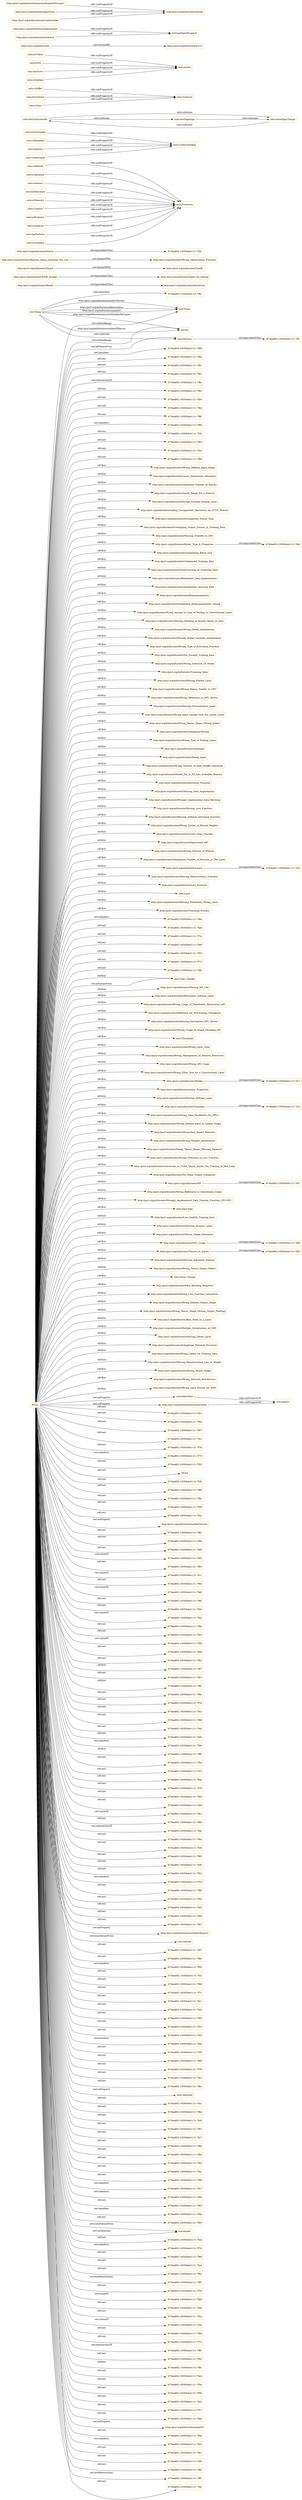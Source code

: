digraph ar2dtool_diagram { 
rankdir=LR;
size="1501"
node [shape = rectangle, color="orange"]; "http://purl.org/milto/onto/Wrong_Defined_Input_Shape" "http://purl.org/milto/onto/Layers_Dimensions_Mismatch" "http://purl.org/milto/onto/Suboptimal_Number_of_Epochs" "http://purl.org/milto/onto/Small_Range_For_a_Feature" "http://purl.org/milto/onto/Missing_Average_Pooling_Layer" "http://purl.org/milto/onto/Recall" "http://purl.org/milto/onto/Calling_Unsupported_Operations_on_CUDA_Tensors" "http://purl.org/milto/onto/Incompatible_Tensor_Type" "http://purl.org/milto/onto/Overlapping_Output_Classes_in_Training_Data" "-674ba802:19305eb4113:-7fb2" "-674ba802:19305eb4113:-7fd6" "http://purl.org/milto/onto/Missing_Transfer_to_GPU" "http://purl.org/milto/onto/Model_Type_&_Properties" "http://purl.org/milto/onto/Suboptimal_Batch_Size" "http://purl.org/milto/onto/Unbalanced_Training_Data" "http://purl.org/milto/onto/Preprocessing_of_Trainning_Data" "http://purl.org/milto/onto/Redundant_Data_Augmentation" "http://purl.org/milto/onto/Suboptimal_Learning_Rate" "-674ba802:19305eb4113:-7fe7" "http://purl.org/milto/onto/Hyperparameters" "http://purl.org/milto/onto/Suboptimal_Hyperparameters_Tuning" "http://purl.org/milto/onto/Wrong_Amount_&_type_of_Pooling_in_Convolutional_Layer" "http://purl.org/milto/onto/Missing_Masking_of_Invalid_Values_to_Zero" "http://purl.org/milto/onto/Wrong_Model_Initialization" "http://purl.org/milto/onto/Missing_Global_Variables_Initialisation" "http://purl.org/milto/onto#A/B_testing" "http://purl.org/milto/onto/Wrong_Type_of_Activetion_Function" "http://purl.org/milto/onto/Not_Enough_Training_Data" "http://purl.org/milto/onto/Wrong_Selection_Of_Model" "-674ba802:19305eb4113:-7fc2" "http://purl.org/milto/onto/Trainning_Data" "http://purl.org/milto/onto/Missing_Flatten_Layer" "http://purl.org/milto/onto/Wrong_Tensor_Tranfer_to_GPU" "-674ba802:19305eb4113:-7ff1" "http://purl.org/milto/onto/Wrong_Reference_to_GPU_Device" "http://purl.org/milto/onto/Missing_Normalization_Layer" "http://purl.org/milto/onto/Wrong_Input_Sample_Size_For_Linear_Layer" "http://purl.org/milto/onto/Wrong_Tensor_Shape_(Wrong_Index)" "http://purl.org/milto/onto/Validation/Testing" "http://purl.org/milto/onto/Wrong_Type_of_Pooling_Layer" "http://purl.org/milto/onto/Optimizer" "http://purl.org/milto/onto/Wrong_Input" "http://purl.org/milto/onto/Wrong_Position_of_Data_Shuffle_Operation" "http://purl.org/milto/onto/Model_Too_to_Fit_Into_Avaliable_Memory" "http://purl.org/milto/onto/Activation_Function" "http://purl.org/milto/onto/TypeA" "http://purl.org/milto/onto/Sensitivity" "http://purl.org/milto/onto/Missing_Data_Augmetation" "http://purl.org/milto/onto/Wrongly_Implemented_Data_Batching" "http://purl.org/milto/onto/Missing_Loss_Function" "http://purl.org/milto/onto/Missing_Softmax_Activation_Function" "http://purl.org/milto/onto/Wrong_format_of_Passed_Weights" "http://purl.org/milto/onto/Incorrect_State_Sharing" "http://purl.org/milto/onto/Deprecated_API" "http://purl.org/milto/onto/Wrong_Slection_of_Feature" "http://purl.org/milto/onto/Suboptimal_Number_of_Neurons_in_The_Layer" "http://purl.org/milto/onto/Layers" "http://purl.org/milto/onto/Missing_Reluactivation_Function" "http://purl.org/milto/onto/Wrong_Optimisation_Function" "http://purl.org/milto/onto/TypeB" "http://purl.org/milto/onto/Loss_Function" "onto:Layer" "http://purl.org/milto/onto/Missing_Redundant_Wrong_Layer" "http://purl.org/milto/onto/Trainning_Process" "onto:Neuron" "http://purl.org/milto/onto/Epsilon_Adam_Optmiser_Too_Low" "onto:Sign_Change" "http://purl.org/milto/onto/Missing_API_Call" "http://purl.org/milto/onto/Redundant_Softmax_Layer" "http://purl.org/milto/onto/Wrong_Usage_of_Placeholder_Restoration_API" "http://purl.org/milto/onto/Reference_for_Non-Exiting_Checkpoint" "http://purl.org/milto/onto/Missing_Destination_GPU_Devise" "http://purl.org/milto/onto/Wrong_Usage_of_Image_Decoding_API" "onto:Threshold" "http://purl.org/milto/onto/Wrong_Layer_Type" "http://purl.org/milto/onto/Wrong_Manegement_of_Memory_Resources" "-674ba802:19305eb4113:-7fb9" "http://purl.org/milto/onto/Wrong_API_Usage" "http://purl.org/milto/onto/Wrong_Filter_Size_for_a_Convolutional_Layer" "http://purl.org/milto/onto/Model" "http://purl.org/milto/onto/Layer_Properties" "http://purl.org/milto/onto/Missing_Softmax_Layer" "http://purl.org/milto/onto/Trainning" "http://purl.org/milto/onto/Wrong_Data_Parallelism_On_GPUs" "http://purl.org/milto/onto/Wrong_Defined_Input_&_Output_Shape" "http://purl.org/milto/onto/Discarding_Import_Features" "http://purl.org/milto/onto/Wrong_Weights_Initialization" "http://purl.org/milto/onto/Wrong_Tensor_Shape_(Missing_Squeeze)" "-674ba802:19305eb4113:-7fc7" "http://purl.org/milto/onto/Wrong_Selection_of_Loss_Function" "http://purl.org/milto/onto/Failure" "http://purl.org/milto/onto/Conversion_to_CUDA_Tensor_Inside_The_Training_&_Test_Loop" "http://purl.org/milto/onto/Too_Many_Output_Categories" "http://purl.org/milto/onto/API" "http://purl.org/milto/onto/Split-run_testing" "http://purl.org/milto/onto/Wrong_Reference_to_Operational_Graph" "http://purl.org/milto/onto/Wrongly_Implemented_Data_Transfer_Function_CPU-GPU" "onto:Sign-Sign" "http://purl.org/milto/onto/Low_Quallity_Training_Data" "http://purl.org/milto/onto/Missing_Dropout_Layer" "http://purl.org/milto/onto/Tensor_Shape_Mismatch" "-674ba802:19305eb4113:-7fcb" "http://purl.org/milto/onto/GPU_Usage" "http://purl.org/milto/onto/Tensors_&_Inputs" "http://purl.org/milto/onto/Missing_Argument_Scoping" "http://purl.org/milto/onto/Wrong_Tensor_Shape_(Other)" "onto:Value_Change" "http://purl.org/milto/onto/Data_Batching_Required" "http://purl.org/milto/onto/Wrong_Loss_Function_Calculation" "http://purl.org/milto/onto/Wrong_Defined_Output_Shape" "http://purl.org/milto/onto/Wrong_Tensor_Shape_(Wrong_Output_Padding)" "http://purl.org/milto/onto/Bias_Need_In_a_Layer" "http://purl.org/milto/onto/Multiple_Initialization_of_CNN" "http://purl.org/milto/onto/Missing_Dense_Layer" "-674ba802:19305eb4113:-7fdc" "http://purl.org/milto/onto/Suboptimal_Network_Structure" "http://purl.org/milto/onto/Wrong_Labels_for_Training_Data" "http://purl.org/milto/onto/Missing_Regularisation_Loss_&_Weight" "http://purl.org/milto/onto/Wrong_Tensor_Shape" "http://purl.org/milto/onto/Wrong_Network_Architecture" "http://purl.org/milto/onto/Wrong_input_Format_for_RNN" ; /*classes style*/
	"onto:isIdentify" -> "onto:Processes" [ label = "rdfs:subPropertyOf" ];
	"onto:isInvestigate" -> "onto:Understanding" [ label = "rdfs:subPropertyOf" ];
	"onto:testSubsumesBy" -> "onto:testeSignChange" [ label = "onto:subsume" ];
	"onto:testSubsumesBy" -> "onto:testSignSign" [ label = "onto:subsume" ];
	"onto:isExamine" -> "onto:Understanding" [ label = "rdfs:subPropertyOf" ];
	"onto:isDiffer" -> "onto:Contrast" [ label = "rdfs:subPropertyOf" ];
	"onto:isOptimize" -> "onto:Processes" [ label = "rdfs:subPropertyOf" ];
	"onto:isUtilize" -> "onto:Action" [ label = "rdfs:subPropertyOf" ];
	"onto:isAssess" -> "onto:Processes" [ label = "rdfs:subPropertyOf" ];
	"onto:bleuValue" -> "onto:metric" [ label = "rdfs:subPropertyOf" ];
	"http://purl.org/milto/onto/Trainning" -> "-674ba802:19305eb4113:-7fc2" [ label = "owl:equivalentClass" ];
	"http://purl.org/milto/onto#A/B_testing" -> "http://purl.org/milto/onto/Split-run_testing" [ label = "owl:equivalentClass" ];
	"http://purl.org/milto/onto/accuracyValue" -> "onto:metric" [ label = "rdfs:subPropertyOf" ];
	"http://purl.org/milto/onto" -> "http://purl.org/milto/onto/6.0.0" [ label = "owl:versionIRI" ];
	"onto:lsDetermine" -> "onto:Processes" [ label = "rdfs:subPropertyOf" ];
	"http://purl.org/milto/onto/isDeprecated" -> "owl:topObjectProperty" [ label = "rdfs:subPropertyOf" ];
	"http://purl.org/milto/onto/Recall" -> "http://purl.org/milto/onto/Sensitivity" [ label = "owl:equivalentClass" ];
	"onto:isFix" -> "onto:Action" [ label = "rdfs:subPropertyOf" ];
	"onto:Explore" -> "onto:Understanding" [ label = "rdfs:subPropertyOf" ];
	"http://purl.org/milto/onto/Model" -> "-674ba802:19305eb4113:-7fc7" [ label = "owl:equivalentClass" ];
	"http://purl.org/milto/onto/neuronsNumberPerLayer" -> "http://purl.org/milto/onto/setting" [ label = "rdfs:subPropertyOf" ];
	"http://purl.org/milto/onto/API" -> "-674ba802:19305eb4113:-7fe7" [ label = "owl:equivalentClass" ];
	"http://purl.org/milto/onto/TypeA" -> "http://purl.org/milto/onto/TypeB" [ label = "owl:disjointWith" ];
	"onto:hasSolve" -> "onto:Action" [ label = "rdfs:subPropertyOf" ];
	"http://purl.org/milto/onto/Epsilon_Adam_Optmiser_Too_Low" -> "http://purl.org/milto/onto/Wrong_Optimisation_Function" [ label = "owl:disjointWith" ];
	"http://purl.org/milto/onto/Layers" -> "-674ba802:19305eb4113:-7fcb" [ label = "owl:equivalentClass" ];
	"onto:Understand" -> "onto:Understanding" [ label = "rdfs:subPropertyOf" ];
	"onto:Neuron" -> "-674ba802:19305eb4113:-7ff1" [ label = "owl:equivalentClass" ];
	"NULL" -> "http://purl.org/milto/onto/Wrong_Filter_Size_for_a_Convolutional_Layer" [ label = "rdf:first" ];
	"NULL" -> "http://purl.org/milto/onto/Wrong_Tensor_Shape_(Missing_Squeeze)" [ label = "rdf:first" ];
	"NULL" -> "-674ba802:19305eb4113:-7fe3" [ label = "rdf:rest" ];
	"NULL" -> "-674ba802:19305eb4113:-7f5d" [ label = "rdf:rest" ];
	"NULL" -> "-674ba802:19305eb4113:-7f97" [ label = "rdf:rest" ];
	"NULL" -> "http://purl.org/milto/onto/Model_Type_&_Properties" [ label = "rdf:first" ];
	"NULL" -> "-674ba802:19305eb4113:-7fa1" [ label = "rdf:rest" ];
	"NULL" -> "-674ba802:19305eb4113:-7f76" [ label = "rdf:rest" ];
	"NULL" -> "-674ba802:19305eb4113:-7f70" [ label = "owl:members" ];
	"NULL" -> "-674ba802:19305eb4113:-7f55" [ label = "rdf:rest" ];
	"NULL" -> "http://purl.org/milto/onto/Wrong_Reference_to_GPU_Device" [ label = "rdf:first" ];
	"NULL" -> "http://purl.org/milto/onto/Missing_Destination_GPU_Devise" [ label = "rdf:first" ];
	"NULL" -> "http://purl.org/milto/onto/Wrong_Amount_&_type_of_Pooling_in_Convolutional_Layer" [ label = "rdf:first" ];
	"NULL" -> "rdf:nil" [ label = "rdf:rest" ];
	"NULL" -> "-674ba802:19305eb4113:-7fdf" [ label = "rdf:rest" ];
	"NULL" -> "-674ba802:19305eb4113:-7f80" [ label = "rdf:rest" ];
	"NULL" -> "-674ba802:19305eb4113:-7fbe" [ label = "rdf:rest" ];
	"NULL" -> "-674ba802:19305eb4113:-7f59" [ label = "rdf:rest" ];
	"NULL" -> "-674ba802:19305eb4113:-7fee" [ label = "rdf:rest" ];
	"NULL" -> "http://purl.org/milto/onto/Wrong_Loss_Function_Calculation" [ label = "rdf:first" ];
	"NULL" -> "http://purl.org/milto/onto/numberVersion" [ label = "owl:onProperty" ];
	"NULL" -> "http://purl.org/milto/onto/Wrong_Type_of_Pooling_Layer" [ label = "rdf:first" ];
	"NULL" -> "-674ba802:19305eb4113:-7f8c" [ label = "rdf:rest" ];
	"NULL" -> "onto:Sign_Change" [ label = "rdf:first" ];
	"NULL" -> "-674ba802:19305eb4113:-7f6b" [ label = "rdf:rest" ];
	"NULL" -> "-674ba802:19305eb4113:-7fd0" [ label = "rdf:rest" ];
	"NULL" -> "-674ba802:19305eb4113:-7fd5" [ label = "owl:unionOf" ];
	"NULL" -> "-674ba802:19305eb4113:-7f84" [ label = "rdf:rest" ];
	"NULL" -> "-674ba802:19305eb4113:-7fc1" [ label = "owl:unionOf" ];
	"NULL" -> "http://purl.org/milto/onto/Wrong_Weights_Initialization" [ label = "rdf:first" ];
	"NULL" -> "-674ba802:19305eb4113:-7f63" [ label = "rdf:rest" ];
	"NULL" -> "http://purl.org/milto/onto/Data_Batching_Required" [ label = "rdf:first" ];
	"NULL" -> "onto:Value_Change" [ label = "rdf:first" ];
	"NULL" -> "http://purl.org/milto/onto/Redundant_Data_Augmentation" [ label = "rdf:first" ];
	"NULL" -> "http://purl.org/milto/onto/Wrong_Defined_Input_Shape" [ label = "rdf:first" ];
	"NULL" -> "http://purl.org/milto/onto/Missing_Loss_Function" [ label = "rdf:first" ];
	"NULL" -> "-674ba802:19305eb4113:-7fe6" [ label = "owl:unionOf" ];
	"NULL" -> "http://purl.org/milto/onto/Wrong_Manegement_of_Memory_Resources" [ label = "rdf:first" ];
	"NULL" -> "-674ba802:19305eb4113:-7f6f" [ label = "rdf:rest" ];
	"NULL" -> "-674ba802:19305eb4113:-7fd4" [ label = "rdf:rest" ];
	"NULL" -> "http://purl.org/milto/onto/Model" [ label = "rdf:first" ];
	"NULL" -> "-674ba802:19305eb4113:-7fca" [ label = "owl:unionOf" ];
	"NULL" -> "http://purl.org/milto/onto/Tensors_&_Inputs" [ label = "rdf:first" ];
	"NULL" -> "-674ba802:19305eb4113:-7f4e" [ label = "rdf:rest" ];
	"NULL" -> "-674ba802:19305eb4113:-7fb3" [ label = "rdf:rest" ];
	"NULL" -> "-674ba802:19305eb4113:-7fdb" [ label = "owl:unionOf" ];
	"NULL" -> "http://purl.org/milto/onto/Wrong_Usage_of_Image_Decoding_API" [ label = "rdf:first" ];
	"NULL" -> "http://purl.org/milto/onto/Wrong_Input" [ label = "rdf:first" ];
	"NULL" -> "http://purl.org/milto/onto/Missing_Average_Pooling_Layer" [ label = "rdf:first" ];
	"NULL" -> "http://purl.org/milto/onto/Missing_Normalization_Layer" [ label = "rdf:first" ];
	"NULL" -> "-674ba802:19305eb4113:-7fd8" [ label = "rdf:rest" ];
	"NULL" -> "http://purl.org/milto/onto/Incompatible_Tensor_Type" [ label = "rdf:first" ];
	"NULL" -> "-674ba802:19305eb4113:-7f92" [ label = "rdf:rest" ];
	"NULL" -> "-674ba802:19305eb4113:-7ff7" [ label = "rdf:first" ];
	"NULL" -> "-674ba802:19305eb4113:-7fb7" [ label = "rdf:rest" ];
	"NULL" -> "http://purl.org/milto/onto/Activation_Function" [ label = "rdf:first" ];
	"NULL" -> "http://purl.org/milto/onto/Missing_Redundant_Wrong_Layer" [ label = "rdf:first" ];
	"NULL" -> "-674ba802:19305eb4113:-7ffb" [ label = "rdf:first" ];
	"NULL" -> "http://purl.org/milto/onto/Overlapping_Output_Classes_in_Training_Data" [ label = "rdf:first" ];
	"NULL" -> "-674ba802:19305eb4113:-7f9e" [ label = "rdf:rest" ];
	"NULL" -> "-674ba802:19305eb4113:-7f7d" [ label = "rdf:rest" ];
	"NULL" -> "http://purl.org/milto/onto/Too_Many_Output_Categories" [ label = "rdf:first" ];
	"NULL" -> "-674ba802:19305eb4113:-7fe2" [ label = "rdf:rest" ];
	"NULL" -> "http://purl.org/milto/onto/Incorrect_State_Sharing" [ label = "rdf:first" ];
	"NULL" -> "-674ba802:19305eb4113:-7f96" [ label = "rdf:rest" ];
	"NULL" -> "-674ba802:19305eb4113:-7fda" [ label = "rdf:rest" ];
	"NULL" -> "http://purl.org/milto/onto/Optimizer" [ label = "rdf:first" ];
	"NULL" -> "http://purl.org/milto/onto/Unbalanced_Training_Data" [ label = "rdf:first" ];
	"NULL" -> "-674ba802:19305eb4113:-7fa0" [ label = "rdf:rest" ];
	"NULL" -> "-674ba802:19305eb4113:-7f90" [ label = "owl:members" ];
	"NULL" -> "-674ba802:19305eb4113:-7ff8" [ label = "rdf:first" ];
	"NULL" -> "http://purl.org/milto/onto/Wrong_API_Usage" [ label = "rdf:first" ];
	"NULL" -> "-674ba802:19305eb4113:-7f54" [ label = "rdf:rest" ];
	"NULL" -> "http://purl.org/milto/onto/Wrong_Data_Parallelism_On_GPUs" [ label = "rdf:first" ];
	"NULL" -> "http://purl.org/milto/onto/Multiple_Initialization_of_CNN" [ label = "rdf:first" ];
	"NULL" -> "-674ba802:19305eb4113:-7fc5" [ label = "rdf:rest" ];
	"NULL" -> "-674ba802:19305eb4113:-7fde" [ label = "rdf:rest" ];
	"NULL" -> "-674ba802:19305eb4113:-7f79" [ label = "rdf:rest" ];
	"NULL" -> "-674ba802:19305eb4113:-7fbd" [ label = "rdf:rest" ];
	"NULL" -> "-674ba802:19305eb4113:-7fed" [ label = "rdf:rest" ];
	"NULL" -> "http://purl.org/milto/onto/Hyperparameters" [ label = "rdf:first" ];
	"NULL" -> "xsd:string" [ label = "owl:onDataRange" ];
	"NULL" -> "-674ba802:19305eb4113:-7fb1" [ label = "owl:unionOf" ];
	"NULL" -> "-674ba802:19305eb4113:-7f8b" [ label = "rdf:rest" ];
	"NULL" -> "-674ba802:19305eb4113:-7fae" [ label = "owl:intersectionOf" ];
	"NULL" -> "-674ba802:19305eb4113:-7f6a" [ label = "rdf:rest" ];
	"NULL" -> "onto:Sign_Change" [ label = "owl:allValuesFrom" ];
	"NULL" -> "-674ba802:19305eb4113:-7fc9" [ label = "rdf:rest" ];
	"NULL" -> "http://purl.org/milto/onto/Missing_Masking_of_Invalid_Values_to_Zero" [ label = "rdf:first" ];
	"NULL" -> "http://purl.org/milto/onto/Layers_Dimensions_Mismatch" [ label = "rdf:first" ];
	"NULL" -> "-674ba802:19305eb4113:-7f83" [ label = "rdf:rest" ];
	"NULL" -> "-674ba802:19305eb4113:-7fa8" [ label = "rdf:rest" ];
	"NULL" -> "onto:bleuValue" [ label = "owl:onProperty" ];
	"NULL" -> "http://purl.org/milto/onto/Wrong_Defined_Output_Shape" [ label = "rdf:first" ];
	"NULL" -> "-674ba802:19305eb4113:-7f62" [ label = "rdf:rest" ];
	"NULL" -> "-674ba802:19305eb4113:-7f74" [ label = "owl:members" ];
	"NULL" -> "-674ba802:19305eb4113:-7f8f" [ label = "rdf:rest" ];
	"NULL" -> "-674ba802:19305eb4113:-7f6e" [ label = "rdf:rest" ];
	"NULL" -> "http://purl.org/milto/onto/Conversion_to_CUDA_Tensor_Inside_The_Training_&_Test_Loop" [ label = "rdf:first" ];
	"NULL" -> "-674ba802:19305eb4113:-7fd3" [ label = "rdf:rest" ];
	"NULL" -> "-674ba802:19305eb4113:-7f4d" [ label = "rdf:rest" ];
	"NULL" -> "http://purl.org/milto/onto/Wrong_Reference_to_Operational_Graph" [ label = "rdf:first" ];
	"NULL" -> "-674ba802:19305eb4113:-7f87" [ label = "rdf:rest" ];
	"NULL" -> "http://purl.org/milto/onto/Wrong_Type_of_Activetion_Function" [ label = "rdf:first" ];
	"NULL" -> "http://purl.org/milto/onto/Wrong_Input_Sample_Size_For_Linear_Layer" [ label = "rdf:first" ];
	"NULL" -> "onto:Threshold" [ label = "rdf:first" ];
	"NULL" -> "http://purl.org/milto/onto/numberOfLayers" [ label = "owl:onProperty" ];
	"NULL" -> "owl:rational" [ label = "owl:someValuesFrom" ];
	"NULL" -> "http://purl.org/milto/onto/Loss_Function" [ label = "rdf:first" ];
	"NULL" -> "http://purl.org/milto/onto/Trainning_Process" [ label = "rdf:first" ];
	"NULL" -> "http://purl.org/milto/onto/Missing_Dropout_Layer" [ label = "rdf:first" ];
	"NULL" -> "-674ba802:19305eb4113:-7fd7" [ label = "rdf:rest" ];
	"NULL" -> "-674ba802:19305eb4113:-7fb6" [ label = "rdf:rest" ];
	"NULL" -> "http://purl.org/milto/onto/Missing_Dense_Layer" [ label = "rdf:first" ];
	"NULL" -> "http://purl.org/milto/onto/Missing_Global_Variables_Initialisation" [ label = "rdf:first" ];
	"NULL" -> "-674ba802:19305eb4113:-7f50" [ label = "owl:members" ];
	"NULL" -> "-674ba802:19305eb4113:-7fcf" [ label = "rdf:rest" ];
	"NULL" -> "http://purl.org/milto/onto/Redundant_Softmax_Layer" [ label = "rdf:first" ];
	"NULL" -> "-674ba802:19305eb4113:-7f9d" [ label = "rdf:rest" ];
	"NULL" -> "http://purl.org/milto/onto/Calling_Unsupported_Operations_on_CUDA_Tensors" [ label = "rdf:first" ];
	"NULL" -> "onto:Layer" [ label = "rdf:first" ];
	"NULL" -> "http://purl.org/milto/onto/Reference_for_Non-Exiting_Checkpoint" [ label = "rdf:first" ];
	"NULL" -> "-674ba802:19305eb4113:-7f7c" [ label = "rdf:rest" ];
	"NULL" -> "-674ba802:19305eb4113:-7fe1" [ label = "rdf:rest" ];
	"NULL" -> "onto:Neuron" [ label = "owl:allValuesFrom" ];
	"NULL" -> "http://purl.org/milto/onto/Trainning_Data" [ label = "rdf:first" ];
	"NULL" -> "http://purl.org/milto/onto/Layers" [ label = "rdf:first" ];
	"NULL" -> "http://purl.org/milto/onto/Suboptimal_Number_of_Neurons_in_The_Layer" [ label = "rdf:first" ];
	"NULL" -> "-674ba802:19305eb4113:-7fc0" [ label = "rdf:rest" ];
	"NULL" -> "-674ba802:19305eb4113:-7f95" [ label = "rdf:rest" ];
	"NULL" -> "http://purl.org/milto/onto/Layer_Properties" [ label = "rdf:first" ];
	"NULL" -> "-674ba802:19305eb4113:-7f53" [ label = "rdf:rest" ];
	"NULL" -> "http://purl.org/milto/onto/Suboptimal_Number_of_Epochs" [ label = "rdf:first" ];
	"NULL" -> "-674ba802:19305eb4113:-7fe5" [ label = "rdf:rest" ];
	"NULL" -> "-674ba802:19305eb4113:-7faa" [ label = "owl:members" ];
	"NULL" -> "-674ba802:19305eb4113:-7f5f" [ label = "rdf:rest" ];
	"NULL" -> "-674ba802:19305eb4113:-7f99" [ label = "rdf:rest" ];
	"NULL" -> "http://purl.org/milto/onto/API" [ label = "rdf:first" ];
	"NULL" -> "http://purl.org/milto/onto/Wrong_Network_Architecture" [ label = "rdf:first" ];
	"NULL" -> "-674ba802:19305eb4113:-7f78" [ label = "rdf:rest" ];
	"NULL" -> "-674ba802:19305eb4113:-7fa3" [ label = "rdf:rest" ];
	"NULL" -> "-674ba802:19305eb4113:-7fbc" [ label = "rdf:rest" ];
	"NULL" -> "http://purl.org/milto/onto/Missing_Transfer_to_GPU" [ label = "rdf:first" ];
	"NULL" -> "onto:subsume" [ label = "owl:onProperty" ];
	"NULL" -> "http://purl.org/milto/onto/Wrong_format_of_Passed_Weights" [ label = "rdf:first" ];
	"NULL" -> "-674ba802:19305eb4113:-7fec" [ label = "rdf:rest" ];
	"NULL" -> "http://purl.org/milto/onto/Wrong_Model_Initialization" [ label = "rdf:first" ];
	"NULL" -> "http://purl.org/milto/onto/Wrong_input_Format_for_RNN" [ label = "rdf:first" ];
	"NULL" -> "-674ba802:19305eb4113:-7f8a" [ label = "rdf:rest" ];
	"NULL" -> "http://purl.org/milto/onto/Wrong_Tensor_Shape_(Other)" [ label = "rdf:first" ];
	"NULL" -> "-674ba802:19305eb4113:-7fc8" [ label = "rdf:rest" ];
	"NULL" -> "-674ba802:19305eb4113:-7f82" [ label = "rdf:rest" ];
	"NULL" -> "http://purl.org/milto/onto/Suboptimal_Learning_Rate" [ label = "rdf:first" ];
	"NULL" -> "-674ba802:19305eb4113:-7fa7" [ label = "rdf:rest" ];
	"NULL" -> "http://purl.org/milto/onto/Deprecated_API" [ label = "rdf:first" ];
	"NULL" -> "-674ba802:19305eb4113:-7f8e" [ label = "rdf:rest" ];
	"NULL" -> "-674ba802:19305eb4113:-7f6d" [ label = "rdf:rest" ];
	"NULL" -> "-674ba802:19305eb4113:-7fd2" [ label = "rdf:rest" ];
	"NULL" -> "http://purl.org/milto/onto/Wrongly_Implemented_Data_Transfer_Function_CPU-GPU" [ label = "rdf:first" ];
	"NULL" -> "xsd:int" [ label = "owl:onDataRange" ];
	"NULL" -> "-674ba802:19305eb4113:-7f4c" [ label = "rdf:rest" ];
	"NULL" -> "-674ba802:19305eb4113:-7f86" [ label = "rdf:rest" ];
	"NULL" -> "-674ba802:19305eb4113:-7f57" [ label = "owl:members" ];
	"NULL" -> "-674ba802:19305eb4113:-7f60" [ label = "owl:members" ];
	"NULL" -> "-674ba802:19305eb4113:-7f65" [ label = "rdf:rest" ];
	"NULL" -> "http://purl.org/milto/onto/Low_Quallity_Training_Data" [ label = "rdf:first" ];
	"NULL" -> "-674ba802:19305eb4113:-7f5b" [ label = "owl:members" ];
	"NULL" -> "http://purl.org/milto/onto/Suboptimal_Batch_Size" [ label = "rdf:first" ];
	"NULL" -> "http://purl.org/milto/onto/Wrong_Selection_Of_Model" [ label = "rdf:first" ];
	"NULL" -> "-674ba802:19305eb4113:-7fb5" [ label = "rdf:rest" ];
	"NULL" -> "xsd:double" [ label = "owl:someValuesFrom" ];
	"NULL" -> "http://purl.org/milto/onto/Wrong_Usage_of_Placeholder_Restoration_API" [ label = "rdf:first" ];
	"NULL" -> "-674ba802:19305eb4113:-7fce" [ label = "rdf:rest" ];
	"NULL" -> "-674ba802:19305eb4113:-7f7e" [ label = "owl:members" ];
	"NULL" -> "-674ba802:19305eb4113:-7f69" [ label = "rdf:rest" ];
	"NULL" -> "http://purl.org/milto/onto/GPU_Usage" [ label = "rdf:first" ];
	"NULL" -> "-674ba802:19305eb4113:-7fad" [ label = "rdf:rest" ];
	"NULL" -> "-674ba802:19305eb4113:-7f9c" [ label = "rdf:rest" ];
	"NULL" -> "-674ba802:19305eb4113:-7ff5" [ label = "owl:withRestrictions" ];
	"NULL" -> "-674ba802:19305eb4113:-7f7b" [ label = "rdf:rest" ];
	"NULL" -> "-674ba802:19305eb4113:-7fb8" [ label = "owl:unionOf" ];
	"NULL" -> "-674ba802:19305eb4113:-7fe0" [ label = "rdf:rest" ];
	"NULL" -> "-674ba802:19305eb4113:-7f5a" [ label = "rdf:rest" ];
	"NULL" -> "-674ba802:19305eb4113:-7fc6" [ label = "owl:unionOf" ];
	"NULL" -> "-674ba802:19305eb4113:-7f94" [ label = "rdf:rest" ];
	"NULL" -> "http://purl.org/milto/onto/Small_Range_For_a_Feature" [ label = "rdf:first" ];
	"NULL" -> "-674ba802:19305eb4113:-7f73" [ label = "rdf:rest" ];
	"NULL" -> "-674ba802:19305eb4113:-7ff0" [ label = "owl:intersectionOf" ];
	"NULL" -> "http://purl.org/milto/onto/Missing_Data_Augmetation" [ label = "rdf:first" ];
	"NULL" -> "http://purl.org/milto/onto/Wrong_Position_of_Data_Shuffle_Operation" [ label = "rdf:first" ];
	"NULL" -> "-674ba802:19305eb4113:-7f52" [ label = "rdf:rest" ];
	"NULL" -> "http://purl.org/milto/onto/Missing_Regularisation_Loss_&_Weight" [ label = "rdf:first" ];
	"NULL" -> "http://purl.org/milto/onto/Not_Enough_Training_Data" [ label = "rdf:first" ];
	"NULL" -> "-674ba802:19305eb4113:-7ff4" [ label = "rdf:first" ];
	"NULL" -> "-674ba802:19305eb4113:-7fe4" [ label = "rdf:rest" ];
	"NULL" -> "http://purl.org/milto/onto/Validation/Testing" [ label = "rdf:first" ];
	"NULL" -> "-674ba802:19305eb4113:-7f5e" [ label = "rdf:rest" ];
	"NULL" -> "http://purl.org/milto/onto/Bias_Need_In_a_Layer" [ label = "rdf:first" ];
	"NULL" -> "-674ba802:19305eb4113:-7f98" [ label = "rdf:rest" ];
	"NULL" -> "http://purl.org/milto/onto/accuracyValue" [ label = "owl:onProperty" ];
	"NULL" -> "http://purl.org/milto/onto/Trainning" [ label = "rdf:first" ];
	"NULL" -> "-674ba802:19305eb4113:-7fa2" [ label = "rdf:rest" ];
	"NULL" -> "-674ba802:19305eb4113:-7f77" [ label = "rdf:rest" ];
	"NULL" -> "-674ba802:19305eb4113:-7fbb" [ label = "rdf:rest" ];
	"NULL" -> "http://purl.org/milto/onto/Discarding_Import_Features" [ label = "rdf:first" ];
	"NULL" -> "http://purl.org/milto/onto/nameSO" [ label = "owl:onProperty" ];
	"NULL" -> "-674ba802:19305eb4113:-7f56" [ label = "rdf:rest" ];
	"NULL" -> "-674ba802:19305eb4113:-7fa4" [ label = "owl:members" ];
	"NULL" -> "http://purl.org/milto/onto/Preprocessing_of_Trainning_Data" [ label = "rdf:first" ];
	"NULL" -> "xsd:double" [ label = "owl:onDatatype" ];
	"NULL" -> "http://purl.org/milto/onto/Wrong_Slection_of_Feature" [ label = "rdf:first" ];
	"NULL" -> "http://purl.org/milto/onto/Wrongly_Implemented_Data_Batching" [ label = "rdf:first" ];
	"NULL" -> "http://purl.org/milto/onto/Missing_Reluactivation_Function" [ label = "rdf:first" ];
	"NULL" -> "-674ba802:19305eb4113:-7f81" [ label = "rdf:rest" ];
	"NULL" -> "-674ba802:19305eb4113:-7fa6" [ label = "rdf:rest" ];
	"NULL" -> "-674ba802:19305eb4113:-7fbf" [ label = "rdf:rest" ];
	"NULL" -> "http://purl.org/milto/onto/Tensor_Shape_Mismatch" [ label = "rdf:first" ];
	"NULL" -> "http://purl.org/milto/onto/Missing_Softmax_Activation_Function" [ label = "rdf:first" ];
	"NULL" -> "-674ba802:19305eb4113:-7ff9" [ label = "owl:withRestrictions" ];
	"NULL" -> "-674ba802:19305eb4113:-7fef" [ label = "rdf:rest" ];
	"NULL" -> "-674ba802:19305eb4113:-7f66" [ label = "owl:members" ];
	"NULL" -> "-674ba802:19305eb4113:-7f8d" [ label = "rdf:rest" ];
	"NULL" -> "http://purl.org/milto/onto/Wrong_Labels_for_Training_Data" [ label = "rdf:first" ];
	"NULL" -> "-674ba802:19305eb4113:-7f6c" [ label = "rdf:rest" ];
	"NULL" -> "http://purl.org/milto/onto/Model_Too_to_Fit_Into_Avaliable_Memory" [ label = "rdf:first" ];
	"NULL" -> "-674ba802:19305eb4113:-7fd1" [ label = "rdf:rest" ];
	"NULL" -> "-674ba802:19305eb4113:-7ffa" [ label = "owl:intersectionOf" ];
	"NULL" -> "-674ba802:19305eb4113:-7f85" [ label = "rdf:rest" ];
	"NULL" -> "-674ba802:19305eb4113:-7fb0" [ label = "rdf:rest" ];
	"NULL" -> "http://purl.org/milto/onto/Missing_Softmax_Layer" [ label = "rdf:first" ];
	"NULL" -> "-674ba802:19305eb4113:-7f64" [ label = "rdf:rest" ];
	"NULL" -> "http://purl.org/milto/onto/Wrong_Layer_Type" [ label = "rdf:first" ];
	"NULL" -> "http://purl.org/milto/onto/Wrong_Tensor_Shape_(Wrong_Index)" [ label = "rdf:first" ];
	"NULL" -> "-674ba802:19305eb4113:-7ff6" [ label = "rdf:rest" ];
	"NULL" -> "-674ba802:19305eb4113:-7f88" [ label = "owl:members" ];
	"NULL" -> "http://purl.org/milto/onto/Suboptimal_Network_Structure" [ label = "rdf:first" ];
	"NULL" -> "http://purl.org/milto/onto/Wrong_Tensor_Shape" [ label = "rdf:first" ];
	"NULL" -> "http://purl.org/milto/onto/Wrong_Selection_of_Loss_Function" [ label = "rdf:first" ];
	"NULL" -> "-674ba802:19305eb4113:-7f4f" [ label = "rdf:rest" ];
	"NULL" -> "-674ba802:19305eb4113:-7fb4" [ label = "rdf:rest" ];
	"NULL" -> "-674ba802:19305eb4113:-7fcd" [ label = "rdf:rest" ];
	"NULL" -> "http://purl.org/milto/onto/Missing_Argument_Scoping" [ label = "rdf:first" ];
	"NULL" -> "-674ba802:19305eb4113:-7f68" [ label = "rdf:rest" ];
	"NULL" -> "-674ba802:19305eb4113:-7f9a" [ label = "owl:members" ];
	"NULL" -> "onto:Sign-Sign" [ label = "rdf:first" ];
	"NULL" -> "http://purl.org/milto/onto/Missing_API_Call" [ label = "rdf:first" ];
	"NULL" -> "http://purl.org/milto/onto/Wrong_Defined_Input_&_Output_Shape" [ label = "rdf:first" ];
	"NULL" -> "http://purl.org/milto/onto/Suboptimal_Hyperparameters_Tuning" [ label = "rdf:first" ];
	"NULL" -> "-674ba802:19305eb4113:-7fa9" [ label = "rdf:rest" ];
	"NULL" -> "-674ba802:19305eb4113:-7f7a" [ label = "rdf:rest" ];
	"NULL" -> "-674ba802:19305eb4113:-7fd9" [ label = "rdf:rest" ];
	"NULL" -> "-674ba802:19305eb4113:-7f93" [ label = "rdf:rest" ];
	"NULL" -> "http://purl.org/milto/onto/Wrong_Tensor_Shape_(Wrong_Output_Padding)" [ label = "rdf:first" ];
	"NULL" -> "-674ba802:19305eb4113:-7f72" [ label = "rdf:rest" ];
	"NULL" -> "http://purl.org/milto/onto/Wrong_Tensor_Tranfer_to_GPU" [ label = "rdf:first" ];
	"NULL" -> "-674ba802:19305eb4113:-7f9f" [ label = "rdf:rest" ];
	"NULL" -> "http://purl.org/milto/onto/Missing_Flatten_Layer" [ label = "rdf:first" ];
	"http://purl.org/milto/onto/Failure" -> "-674ba802:19305eb4113:-7fdc" [ label = "owl:equivalentClass" ];
	"onto:isValidate" -> "onto:Action" [ label = "rdfs:subPropertyOf" ];
	"onto:isMeasure" -> "onto:Processes" [ label = "rdfs:subPropertyOf" ];
	"onto:toContrast" -> "onto:Contrast" [ label = "rdfs:subPropertyOf" ];
	"http://purl.org/milto/onto/gpuTypes" -> "http://purl.org/milto/onto/setting" [ label = "rdfs:subPropertyOf" ];
	"http://purl.org/milto/onto/Model_Type_&_Properties" -> "-674ba802:19305eb4113:-7fb9" [ label = "owl:equivalentClass" ];
	"http://purl.org/milto/onto/isActive" -> "owl:topObjectProperty" [ label = "rdfs:subPropertyOf" ];
	"onto:Conduct" -> "onto:Processes" [ label = "rdfs:subPropertyOf" ];
	"onto:isEvaluate" -> "onto:Processes" [ label = "rdfs:subPropertyOf" ];
	"onto:isAnalyze" -> "onto:Processes" [ label = "rdfs:subPropertyOf" ];
	"http://purl.org/milto/onto/GPU_Usage" -> "-674ba802:19305eb4113:-7fd6" [ label = "owl:equivalentClass" ];
	"http://purl.org/milto/onto/Tensors_&_Inputs" -> "-674ba802:19305eb4113:-7fb2" [ label = "owl:equivalentClass" ];
	"onto:hasPerform" -> "onto:Processes" [ label = "rdfs:subPropertyOf" ];
	"onto:isVary" -> "onto:Contrast" [ label = "rdfs:subPropertyOf" ];
	"onto:isCompare" -> "onto:Processes" [ label = "rdfs:subPropertyOf" ];
	"http://purl.org/milto/onto/activationValue" -> "http://purl.org/milto/onto/setting" [ label = "rdfs:subPropertyOf" ];
	"onto:testeSignChange" -> "onto:testSubsumesBy" [ label = "onto:subsume" ];
	"onto:testSignSign" -> "onto:testeSignChange" [ label = "onto:subsume" ];
	"owl:Thing" -> "xsd:string" [ label = "http://purl.org/milto/onto/nameSO" ];
	"owl:Thing" -> "-674ba802:19305eb4113:-7ffc" [ label = "onto:bleuValue" ];
	"owl:Thing" -> "xsd:int" [ label = "http://purl.org/milto/onto/neuronsNumberPerLayer" ];
	"owl:Thing" -> "xsd:string" [ label = "http://purl.org/milto/onto/numberVersion" ];
	"owl:Thing" -> "xsd:int" [ label = "http://purl.org/milto/onto/numberOfDevice" ];
	"owl:Thing" -> "xsd:string" [ label = "http://purl.org/milto/onto/abbreviation" ];
	"owl:Thing" -> "onto:Neuron" [ label = "onto:subsume" ];

}
